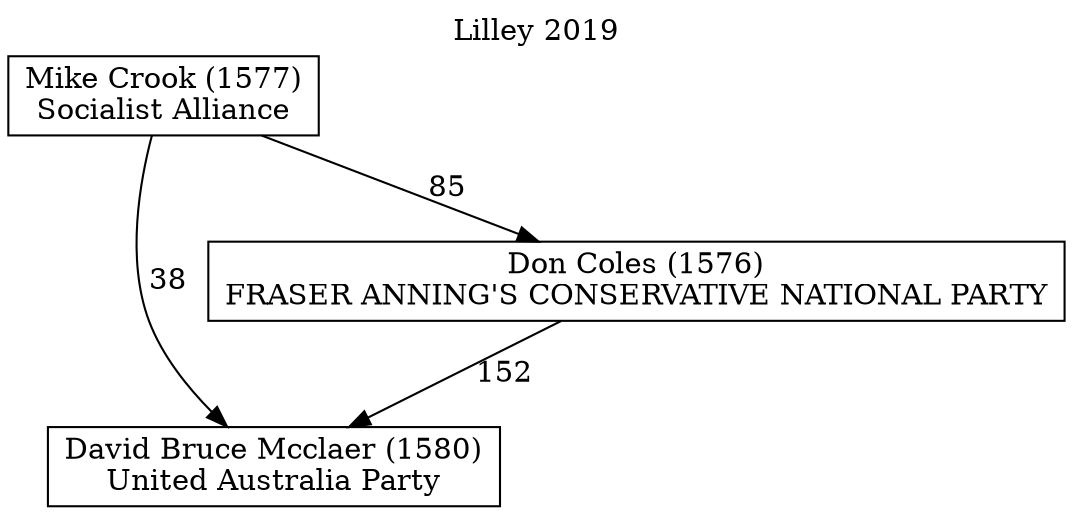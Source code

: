 // House preference flow
digraph "David Bruce Mcclaer (1580)_Lilley_2019" {
	graph [label="Lilley 2019" labelloc=t mclimit=10]
	node [shape=box]
	"David Bruce Mcclaer (1580)" [label="David Bruce Mcclaer (1580)
United Australia Party"]
	"Don Coles (1576)" [label="Don Coles (1576)
FRASER ANNING'S CONSERVATIVE NATIONAL PARTY"]
	"Mike Crook (1577)" [label="Mike Crook (1577)
Socialist Alliance"]
	"Don Coles (1576)" -> "David Bruce Mcclaer (1580)" [label=152]
	"Mike Crook (1577)" -> "Don Coles (1576)" [label=85]
	"Mike Crook (1577)" -> "David Bruce Mcclaer (1580)" [label=38]
}
